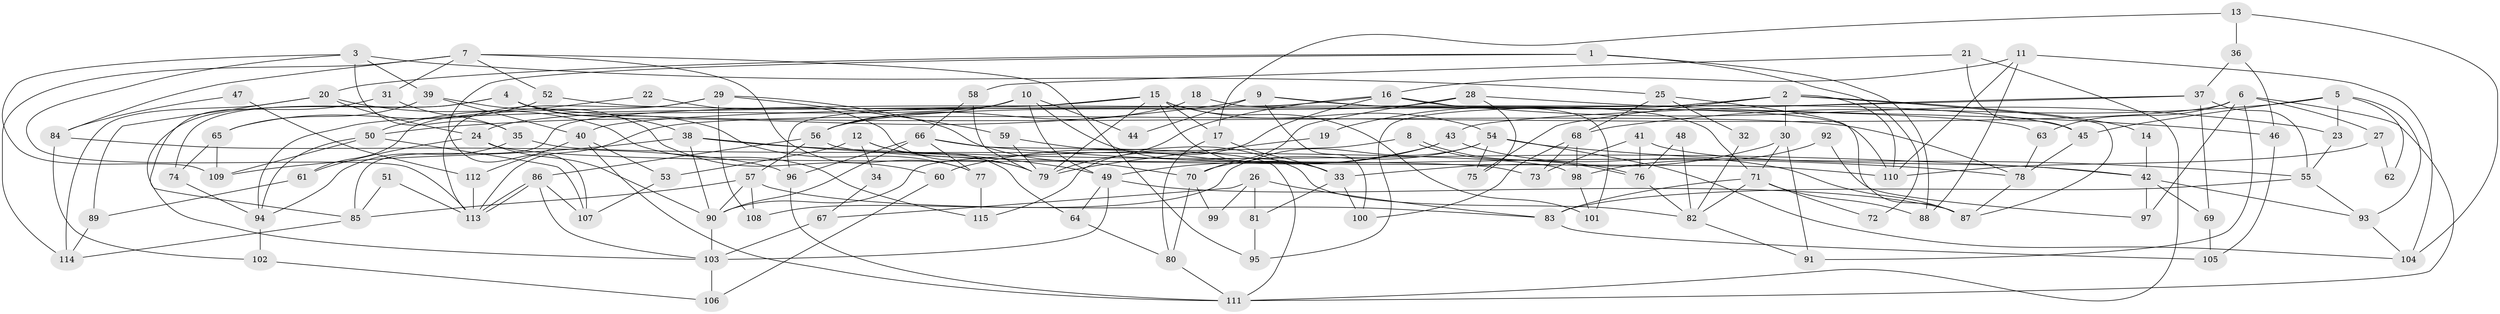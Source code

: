 // coarse degree distribution, {8: 0.10869565217391304, 5: 0.21739130434782608, 7: 0.10869565217391304, 6: 0.10869565217391304, 3: 0.15217391304347827, 4: 0.13043478260869565, 15: 0.021739130434782608, 11: 0.06521739130434782, 13: 0.021739130434782608, 9: 0.021739130434782608, 10: 0.021739130434782608, 2: 0.021739130434782608}
// Generated by graph-tools (version 1.1) at 2025/37/03/04/25 23:37:04]
// undirected, 115 vertices, 230 edges
graph export_dot {
  node [color=gray90,style=filled];
  1;
  2;
  3;
  4;
  5;
  6;
  7;
  8;
  9;
  10;
  11;
  12;
  13;
  14;
  15;
  16;
  17;
  18;
  19;
  20;
  21;
  22;
  23;
  24;
  25;
  26;
  27;
  28;
  29;
  30;
  31;
  32;
  33;
  34;
  35;
  36;
  37;
  38;
  39;
  40;
  41;
  42;
  43;
  44;
  45;
  46;
  47;
  48;
  49;
  50;
  51;
  52;
  53;
  54;
  55;
  56;
  57;
  58;
  59;
  60;
  61;
  62;
  63;
  64;
  65;
  66;
  67;
  68;
  69;
  70;
  71;
  72;
  73;
  74;
  75;
  76;
  77;
  78;
  79;
  80;
  81;
  82;
  83;
  84;
  85;
  86;
  87;
  88;
  89;
  90;
  91;
  92;
  93;
  94;
  95;
  96;
  97;
  98;
  99;
  100;
  101;
  102;
  103;
  104;
  105;
  106;
  107;
  108;
  109;
  110;
  111;
  112;
  113;
  114;
  115;
  1 -- 107;
  1 -- 88;
  1 -- 20;
  1 -- 72;
  2 -- 30;
  2 -- 87;
  2 -- 14;
  2 -- 19;
  2 -- 75;
  2 -- 95;
  2 -- 110;
  3 -- 113;
  3 -- 109;
  3 -- 25;
  3 -- 35;
  3 -- 39;
  4 -- 77;
  4 -- 103;
  4 -- 38;
  4 -- 74;
  4 -- 78;
  5 -- 93;
  5 -- 68;
  5 -- 23;
  5 -- 45;
  5 -- 62;
  6 -- 91;
  6 -- 63;
  6 -- 27;
  6 -- 97;
  6 -- 111;
  6 -- 113;
  7 -- 114;
  7 -- 84;
  7 -- 31;
  7 -- 52;
  7 -- 77;
  7 -- 95;
  8 -- 90;
  8 -- 76;
  8 -- 76;
  9 -- 45;
  9 -- 50;
  9 -- 44;
  9 -- 71;
  9 -- 100;
  10 -- 56;
  10 -- 24;
  10 -- 33;
  10 -- 44;
  10 -- 49;
  11 -- 16;
  11 -- 104;
  11 -- 88;
  11 -- 110;
  12 -- 79;
  12 -- 64;
  12 -- 34;
  12 -- 53;
  13 -- 36;
  13 -- 17;
  13 -- 104;
  14 -- 42;
  15 -- 17;
  15 -- 33;
  15 -- 54;
  15 -- 79;
  15 -- 94;
  15 -- 96;
  15 -- 101;
  16 -- 79;
  16 -- 85;
  16 -- 23;
  16 -- 101;
  16 -- 115;
  17 -- 80;
  17 -- 33;
  18 -- 110;
  18 -- 56;
  19 -- 79;
  20 -- 24;
  20 -- 89;
  20 -- 114;
  20 -- 115;
  21 -- 45;
  21 -- 111;
  21 -- 58;
  22 -- 79;
  22 -- 50;
  23 -- 55;
  24 -- 61;
  24 -- 90;
  24 -- 73;
  25 -- 87;
  25 -- 32;
  25 -- 68;
  26 -- 81;
  26 -- 83;
  26 -- 67;
  26 -- 99;
  27 -- 110;
  27 -- 62;
  28 -- 75;
  28 -- 70;
  28 -- 46;
  28 -- 56;
  29 -- 113;
  29 -- 59;
  29 -- 61;
  29 -- 70;
  29 -- 108;
  30 -- 71;
  30 -- 33;
  30 -- 91;
  31 -- 35;
  31 -- 85;
  32 -- 82;
  33 -- 100;
  33 -- 81;
  34 -- 67;
  35 -- 94;
  35 -- 98;
  36 -- 37;
  36 -- 46;
  37 -- 55;
  37 -- 43;
  37 -- 40;
  37 -- 69;
  38 -- 90;
  38 -- 42;
  38 -- 49;
  38 -- 109;
  39 -- 40;
  39 -- 60;
  39 -- 65;
  40 -- 111;
  40 -- 53;
  40 -- 112;
  41 -- 73;
  41 -- 42;
  41 -- 76;
  42 -- 93;
  42 -- 69;
  42 -- 97;
  43 -- 49;
  43 -- 87;
  43 -- 60;
  45 -- 78;
  46 -- 105;
  47 -- 84;
  47 -- 112;
  48 -- 76;
  48 -- 82;
  49 -- 64;
  49 -- 87;
  49 -- 103;
  50 -- 94;
  50 -- 107;
  50 -- 109;
  51 -- 113;
  51 -- 85;
  52 -- 65;
  52 -- 63;
  53 -- 107;
  54 -- 108;
  54 -- 55;
  54 -- 70;
  54 -- 75;
  54 -- 104;
  55 -- 83;
  55 -- 93;
  56 -- 110;
  56 -- 57;
  56 -- 86;
  57 -- 90;
  57 -- 83;
  57 -- 85;
  57 -- 108;
  58 -- 66;
  58 -- 79;
  59 -- 79;
  59 -- 82;
  60 -- 106;
  61 -- 89;
  63 -- 78;
  64 -- 80;
  65 -- 109;
  65 -- 74;
  66 -- 77;
  66 -- 111;
  66 -- 78;
  66 -- 90;
  66 -- 96;
  67 -- 103;
  68 -- 98;
  68 -- 73;
  68 -- 100;
  69 -- 105;
  70 -- 80;
  70 -- 99;
  71 -- 83;
  71 -- 72;
  71 -- 82;
  71 -- 88;
  74 -- 94;
  76 -- 82;
  77 -- 115;
  78 -- 87;
  80 -- 111;
  81 -- 95;
  82 -- 91;
  83 -- 105;
  84 -- 102;
  84 -- 96;
  85 -- 114;
  86 -- 113;
  86 -- 113;
  86 -- 103;
  86 -- 107;
  89 -- 114;
  90 -- 103;
  92 -- 98;
  92 -- 97;
  93 -- 104;
  94 -- 102;
  96 -- 111;
  98 -- 101;
  102 -- 106;
  103 -- 106;
  112 -- 113;
}
